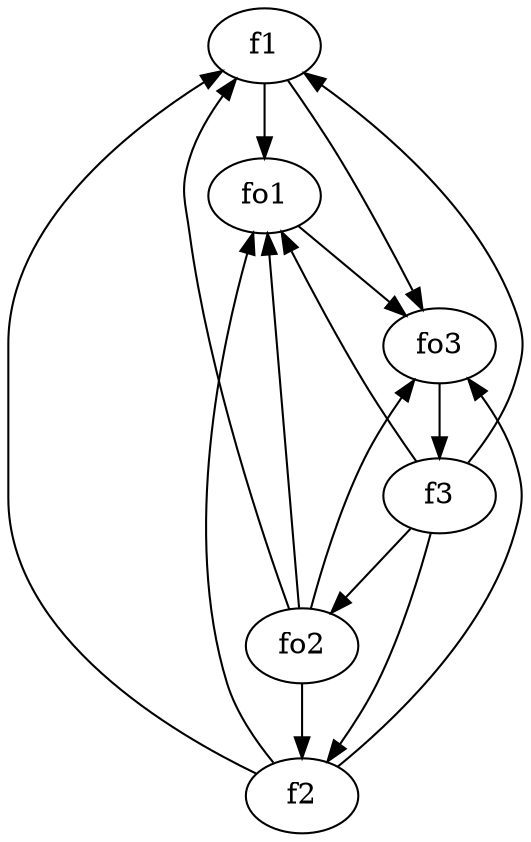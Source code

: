 strict digraph  {
f1;
f2;
f3;
fo1;
fo2;
fo3;
f1 -> fo1  [weight=2];
f1 -> fo3  [weight=2];
f2 -> fo1  [weight=2];
f2 -> fo3  [weight=2];
f2 -> f1  [weight=2];
f3 -> fo2  [weight=2];
f3 -> fo1  [weight=2];
f3 -> f2  [weight=2];
f3 -> f1  [weight=2];
fo1 -> fo3  [weight=2];
fo2 -> fo1  [weight=2];
fo2 -> f1  [weight=2];
fo2 -> f2  [weight=2];
fo2 -> fo3  [weight=2];
fo3 -> f3  [weight=2];
}
